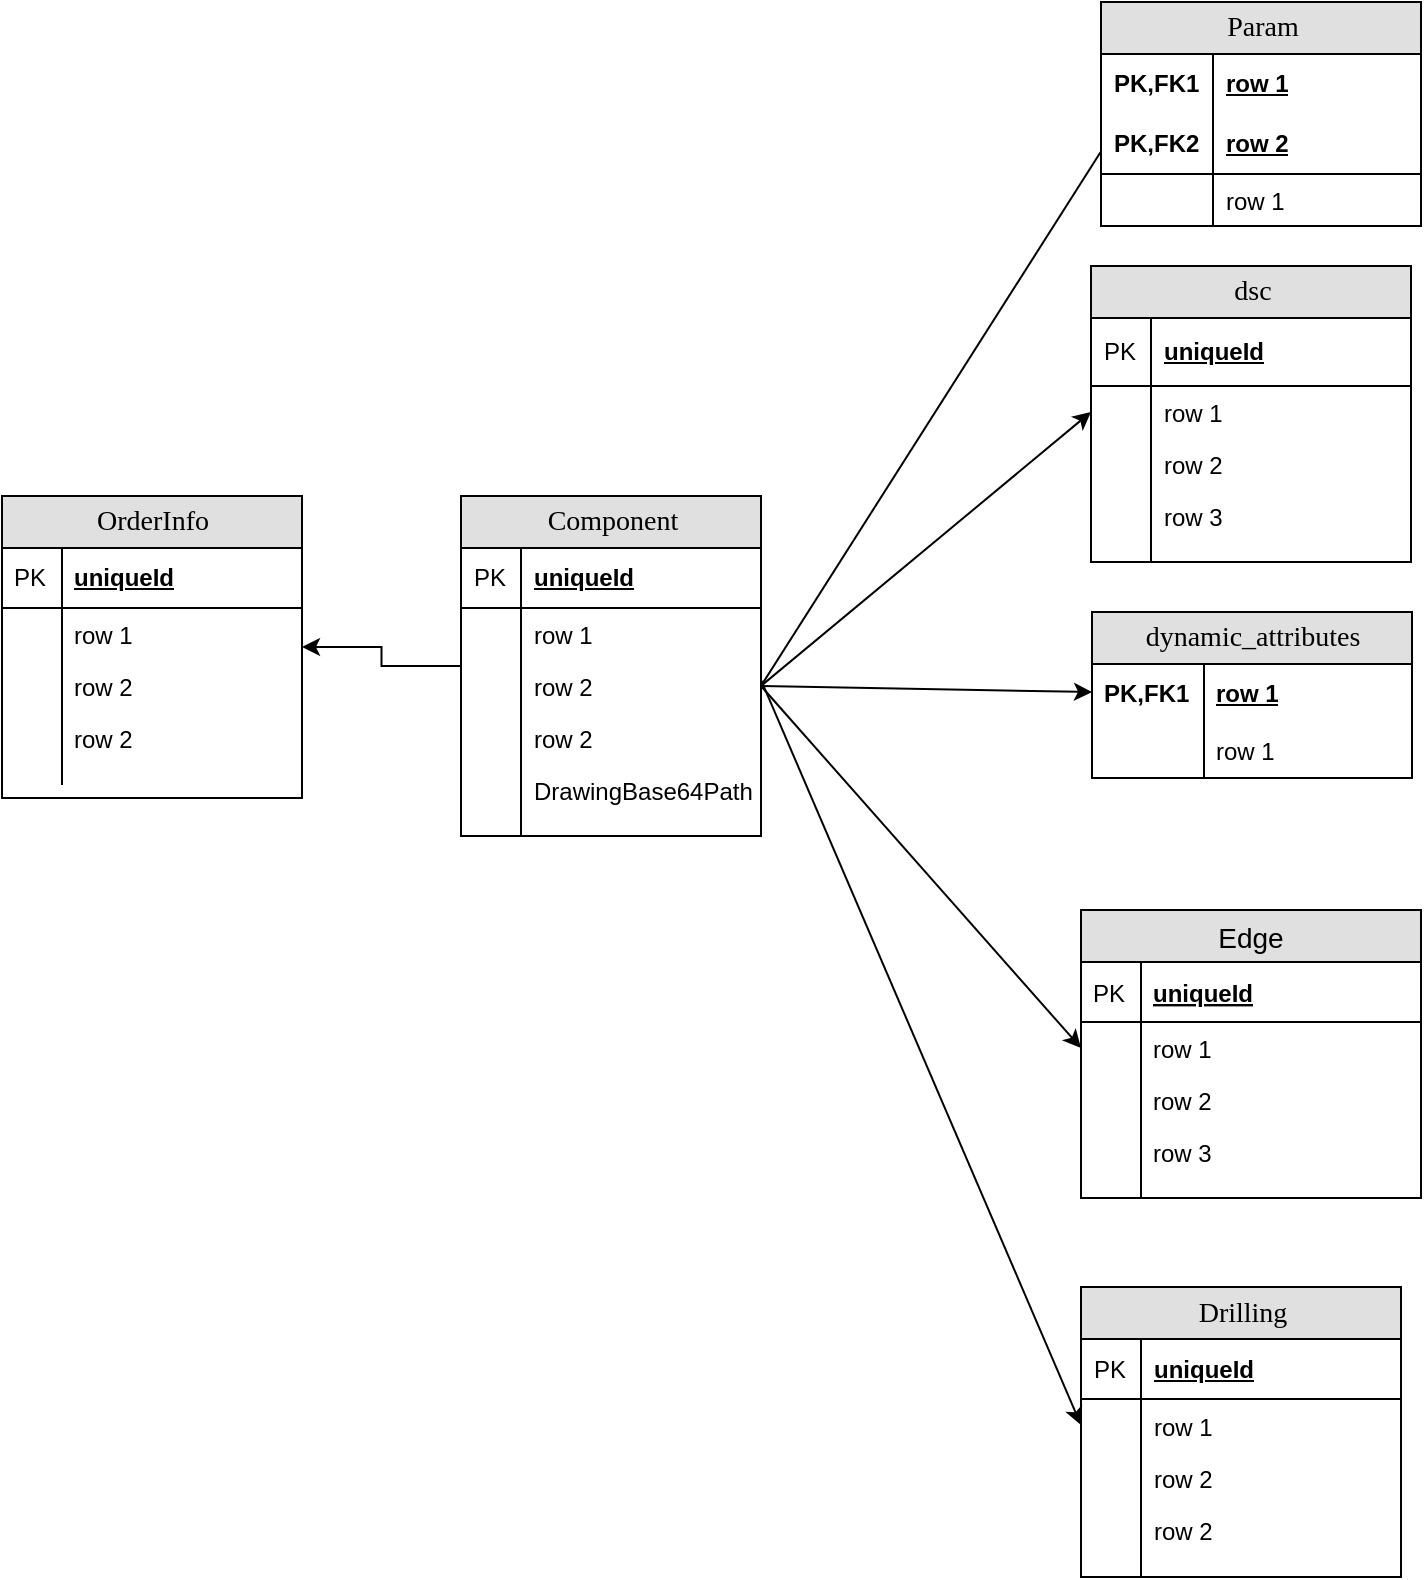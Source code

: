 <mxfile version="10.5.1" type="github"><diagram name="Page-1" id="e56a1550-8fbb-45ad-956c-1786394a9013"><mxGraphModel dx="1378" dy="743" grid="1" gridSize="10" guides="1" tooltips="1" connect="1" arrows="1" fold="1" page="1" pageScale="1" pageWidth="1100" pageHeight="850" background="#ffffff" math="0" shadow="0"><root><mxCell id="0"/><mxCell id="1" parent="0"/><mxCell id="5iMyA6-uQnSGtg28vs9G-86" value="" style="edgeStyle=orthogonalEdgeStyle;rounded=0;orthogonalLoop=1;jettySize=auto;html=1;" parent="1" source="2e49270ec7c68f3f-80" target="5iMyA6-uQnSGtg28vs9G-72" edge="1"><mxGeometry relative="1" as="geometry"/></mxCell><mxCell id="2e49270ec7c68f3f-80" value="Component" style="swimlane;html=1;fontStyle=0;childLayout=stackLayout;horizontal=1;startSize=26;fillColor=#e0e0e0;horizontalStack=0;resizeParent=1;resizeLast=0;collapsible=1;marginBottom=0;swimlaneFillColor=#ffffff;align=center;rounded=0;shadow=0;comic=0;labelBackgroundColor=none;strokeColor=#000000;strokeWidth=1;fontFamily=Verdana;fontSize=14;fontColor=#000000;" parent="1" vertex="1"><mxGeometry x="548.5" y="269" width="150" height="170" as="geometry"/></mxCell><mxCell id="2e49270ec7c68f3f-81" value="uniqueId" style="shape=partialRectangle;top=0;left=0;right=0;bottom=1;html=1;align=left;verticalAlign=middle;fillColor=none;spacingLeft=34;spacingRight=4;whiteSpace=wrap;overflow=hidden;rotatable=0;points=[[0,0.5],[1,0.5]];portConstraint=eastwest;dropTarget=0;fontStyle=5;" parent="2e49270ec7c68f3f-80" vertex="1"><mxGeometry y="26" width="150" height="30" as="geometry"/></mxCell><mxCell id="2e49270ec7c68f3f-82" value="PK" style="shape=partialRectangle;top=0;left=0;bottom=0;html=1;fillColor=none;align=left;verticalAlign=middle;spacingLeft=4;spacingRight=4;whiteSpace=wrap;overflow=hidden;rotatable=0;points=[];portConstraint=eastwest;part=1;" parent="2e49270ec7c68f3f-81" vertex="1" connectable="0"><mxGeometry width="30" height="30" as="geometry"/></mxCell><mxCell id="5iMyA6-uQnSGtg28vs9G-67" value="" style="endArrow=classic;html=1;exitX=1;exitY=0.5;exitDx=0;exitDy=0;" parent="2e49270ec7c68f3f-80" source="2e49270ec7c68f3f-85" edge="1"><mxGeometry width="50" height="50" relative="1" as="geometry"><mxPoint x="110" y="112" as="sourcePoint"/><mxPoint x="330" y="-188" as="targetPoint"/></mxGeometry></mxCell><mxCell id="2e49270ec7c68f3f-83" value="row 1" style="shape=partialRectangle;top=0;left=0;right=0;bottom=0;html=1;align=left;verticalAlign=top;fillColor=none;spacingLeft=34;spacingRight=4;whiteSpace=wrap;overflow=hidden;rotatable=0;points=[[0,0.5],[1,0.5]];portConstraint=eastwest;dropTarget=0;" parent="2e49270ec7c68f3f-80" vertex="1"><mxGeometry y="56" width="150" height="26" as="geometry"/></mxCell><mxCell id="2e49270ec7c68f3f-84" value="" style="shape=partialRectangle;top=0;left=0;bottom=0;html=1;fillColor=none;align=left;verticalAlign=top;spacingLeft=4;spacingRight=4;whiteSpace=wrap;overflow=hidden;rotatable=0;points=[];portConstraint=eastwest;part=1;" parent="2e49270ec7c68f3f-83" vertex="1" connectable="0"><mxGeometry width="30" height="26" as="geometry"/></mxCell><mxCell id="2e49270ec7c68f3f-85" value="row 2" style="shape=partialRectangle;top=0;left=0;right=0;bottom=0;html=1;align=left;verticalAlign=top;fillColor=none;spacingLeft=34;spacingRight=4;whiteSpace=wrap;overflow=hidden;rotatable=0;points=[[0,0.5],[1,0.5]];portConstraint=eastwest;dropTarget=0;" parent="2e49270ec7c68f3f-80" vertex="1"><mxGeometry y="82" width="150" height="26" as="geometry"/></mxCell><mxCell id="2e49270ec7c68f3f-86" value="" style="shape=partialRectangle;top=0;left=0;bottom=0;html=1;fillColor=none;align=left;verticalAlign=top;spacingLeft=4;spacingRight=4;whiteSpace=wrap;overflow=hidden;rotatable=0;points=[];portConstraint=eastwest;part=1;" parent="2e49270ec7c68f3f-85" vertex="1" connectable="0"><mxGeometry width="30" height="26" as="geometry"/></mxCell><mxCell id="5iMyA6-uQnSGtg28vs9G-1" value="row 2" style="shape=partialRectangle;top=0;left=0;right=0;bottom=0;html=1;align=left;verticalAlign=top;fillColor=none;spacingLeft=34;spacingRight=4;whiteSpace=wrap;overflow=hidden;rotatable=0;points=[[0,0.5],[1,0.5]];portConstraint=eastwest;dropTarget=0;" parent="2e49270ec7c68f3f-80" vertex="1"><mxGeometry y="108" width="150" height="26" as="geometry"/></mxCell><mxCell id="5iMyA6-uQnSGtg28vs9G-2" value="" style="shape=partialRectangle;top=0;left=0;bottom=0;html=1;fillColor=none;align=left;verticalAlign=top;spacingLeft=4;spacingRight=4;whiteSpace=wrap;overflow=hidden;rotatable=0;points=[];portConstraint=eastwest;part=1;" parent="5iMyA6-uQnSGtg28vs9G-1" vertex="1" connectable="0"><mxGeometry width="30" height="26" as="geometry"/></mxCell><mxCell id="2e49270ec7c68f3f-87" value="DrawingBase64Path" style="shape=partialRectangle;top=0;left=0;right=0;bottom=0;html=1;align=left;verticalAlign=top;fillColor=none;spacingLeft=34;spacingRight=4;whiteSpace=wrap;overflow=hidden;rotatable=0;points=[[0,0.5],[1,0.5]];portConstraint=eastwest;dropTarget=0;" parent="2e49270ec7c68f3f-80" vertex="1"><mxGeometry y="134" width="150" height="26" as="geometry"/></mxCell><mxCell id="2e49270ec7c68f3f-88" value="" style="shape=partialRectangle;top=0;left=0;bottom=0;html=1;fillColor=none;align=left;verticalAlign=top;spacingLeft=4;spacingRight=4;whiteSpace=wrap;overflow=hidden;rotatable=0;points=[];portConstraint=eastwest;part=1;" parent="2e49270ec7c68f3f-87" vertex="1" connectable="0"><mxGeometry width="30" height="26" as="geometry"/></mxCell><mxCell id="2e49270ec7c68f3f-89" value="" style="shape=partialRectangle;top=0;left=0;right=0;bottom=0;html=1;align=left;verticalAlign=top;fillColor=none;spacingLeft=34;spacingRight=4;whiteSpace=wrap;overflow=hidden;rotatable=0;points=[[0,0.5],[1,0.5]];portConstraint=eastwest;dropTarget=0;" parent="2e49270ec7c68f3f-80" vertex="1"><mxGeometry y="160" width="150" height="10" as="geometry"/></mxCell><mxCell id="2e49270ec7c68f3f-90" value="" style="shape=partialRectangle;top=0;left=0;bottom=0;html=1;fillColor=none;align=left;verticalAlign=top;spacingLeft=4;spacingRight=4;whiteSpace=wrap;overflow=hidden;rotatable=0;points=[];portConstraint=eastwest;part=1;" parent="2e49270ec7c68f3f-89" vertex="1" connectable="0"><mxGeometry width="30" height="10" as="geometry"/></mxCell><mxCell id="5iMyA6-uQnSGtg28vs9G-72" value="OrderInfo" style="swimlane;html=1;fontStyle=0;childLayout=stackLayout;horizontal=1;startSize=26;fillColor=#e0e0e0;horizontalStack=0;resizeParent=1;resizeLast=0;collapsible=1;marginBottom=0;swimlaneFillColor=#ffffff;align=center;rounded=0;shadow=0;comic=0;labelBackgroundColor=none;strokeColor=#000000;strokeWidth=1;fontFamily=Verdana;fontSize=14;fontColor=#000000;" parent="1" vertex="1"><mxGeometry x="319" y="269" width="150" height="151" as="geometry"/></mxCell><mxCell id="5iMyA6-uQnSGtg28vs9G-73" value="uniqueId" style="shape=partialRectangle;top=0;left=0;right=0;bottom=1;html=1;align=left;verticalAlign=middle;fillColor=none;spacingLeft=34;spacingRight=4;whiteSpace=wrap;overflow=hidden;rotatable=0;points=[[0,0.5],[1,0.5]];portConstraint=eastwest;dropTarget=0;fontStyle=5;" parent="5iMyA6-uQnSGtg28vs9G-72" vertex="1"><mxGeometry y="26" width="150" height="30" as="geometry"/></mxCell><mxCell id="5iMyA6-uQnSGtg28vs9G-74" value="PK" style="shape=partialRectangle;top=0;left=0;bottom=0;html=1;fillColor=none;align=left;verticalAlign=middle;spacingLeft=4;spacingRight=4;whiteSpace=wrap;overflow=hidden;rotatable=0;points=[];portConstraint=eastwest;part=1;" parent="5iMyA6-uQnSGtg28vs9G-73" vertex="1" connectable="0"><mxGeometry width="30" height="30" as="geometry"/></mxCell><mxCell id="5iMyA6-uQnSGtg28vs9G-76" value="row 1" style="shape=partialRectangle;top=0;left=0;right=0;bottom=0;html=1;align=left;verticalAlign=top;fillColor=none;spacingLeft=34;spacingRight=4;whiteSpace=wrap;overflow=hidden;rotatable=0;points=[[0,0.5],[1,0.5]];portConstraint=eastwest;dropTarget=0;" parent="5iMyA6-uQnSGtg28vs9G-72" vertex="1"><mxGeometry y="56" width="150" height="26" as="geometry"/></mxCell><mxCell id="5iMyA6-uQnSGtg28vs9G-77" value="" style="shape=partialRectangle;top=0;left=0;bottom=0;html=1;fillColor=none;align=left;verticalAlign=top;spacingLeft=4;spacingRight=4;whiteSpace=wrap;overflow=hidden;rotatable=0;points=[];portConstraint=eastwest;part=1;" parent="5iMyA6-uQnSGtg28vs9G-76" vertex="1" connectable="0"><mxGeometry width="30" height="26" as="geometry"/></mxCell><mxCell id="5iMyA6-uQnSGtg28vs9G-78" value="row 2" style="shape=partialRectangle;top=0;left=0;right=0;bottom=0;html=1;align=left;verticalAlign=top;fillColor=none;spacingLeft=34;spacingRight=4;whiteSpace=wrap;overflow=hidden;rotatable=0;points=[[0,0.5],[1,0.5]];portConstraint=eastwest;dropTarget=0;" parent="5iMyA6-uQnSGtg28vs9G-72" vertex="1"><mxGeometry y="82" width="150" height="26" as="geometry"/></mxCell><mxCell id="5iMyA6-uQnSGtg28vs9G-79" value="" style="shape=partialRectangle;top=0;left=0;bottom=0;html=1;fillColor=none;align=left;verticalAlign=top;spacingLeft=4;spacingRight=4;whiteSpace=wrap;overflow=hidden;rotatable=0;points=[];portConstraint=eastwest;part=1;" parent="5iMyA6-uQnSGtg28vs9G-78" vertex="1" connectable="0"><mxGeometry width="30" height="26" as="geometry"/></mxCell><mxCell id="5iMyA6-uQnSGtg28vs9G-80" value="row 2" style="shape=partialRectangle;top=0;left=0;right=0;bottom=0;html=1;align=left;verticalAlign=top;fillColor=none;spacingLeft=34;spacingRight=4;whiteSpace=wrap;overflow=hidden;rotatable=0;points=[[0,0.5],[1,0.5]];portConstraint=eastwest;dropTarget=0;" parent="5iMyA6-uQnSGtg28vs9G-72" vertex="1"><mxGeometry y="108" width="150" height="26" as="geometry"/></mxCell><mxCell id="5iMyA6-uQnSGtg28vs9G-81" value="" style="shape=partialRectangle;top=0;left=0;bottom=0;html=1;fillColor=none;align=left;verticalAlign=top;spacingLeft=4;spacingRight=4;whiteSpace=wrap;overflow=hidden;rotatable=0;points=[];portConstraint=eastwest;part=1;" parent="5iMyA6-uQnSGtg28vs9G-80" vertex="1" connectable="0"><mxGeometry width="30" height="26" as="geometry"/></mxCell><mxCell id="5iMyA6-uQnSGtg28vs9G-84" value="" style="shape=partialRectangle;top=0;left=0;right=0;bottom=0;html=1;align=left;verticalAlign=top;fillColor=none;spacingLeft=34;spacingRight=4;whiteSpace=wrap;overflow=hidden;rotatable=0;points=[[0,0.5],[1,0.5]];portConstraint=eastwest;dropTarget=0;" parent="5iMyA6-uQnSGtg28vs9G-72" vertex="1"><mxGeometry y="134" width="150" height="10" as="geometry"/></mxCell><mxCell id="5iMyA6-uQnSGtg28vs9G-85" value="" style="shape=partialRectangle;top=0;left=0;bottom=0;html=1;fillColor=none;align=left;verticalAlign=top;spacingLeft=4;spacingRight=4;whiteSpace=wrap;overflow=hidden;rotatable=0;points=[];portConstraint=eastwest;part=1;" parent="5iMyA6-uQnSGtg28vs9G-84" vertex="1" connectable="0"><mxGeometry width="30" height="10" as="geometry"/></mxCell><mxCell id="5iMyA6-uQnSGtg28vs9G-15" value="Drilling" style="swimlane;html=1;fontStyle=0;childLayout=stackLayout;horizontal=1;startSize=26;fillColor=#e0e0e0;horizontalStack=0;resizeParent=1;resizeLast=0;collapsible=1;marginBottom=0;swimlaneFillColor=#ffffff;align=center;rounded=0;shadow=0;comic=0;labelBackgroundColor=none;strokeColor=#000000;strokeWidth=1;fontFamily=Verdana;fontSize=14;fontColor=#000000;" parent="1" vertex="1"><mxGeometry x="858.5" y="664.5" width="160" height="145" as="geometry"/></mxCell><mxCell id="5iMyA6-uQnSGtg28vs9G-16" value="uniqueId" style="shape=partialRectangle;top=0;left=0;right=0;bottom=1;html=1;align=left;verticalAlign=middle;fillColor=none;spacingLeft=34;spacingRight=4;whiteSpace=wrap;overflow=hidden;rotatable=0;points=[[0,0.5],[1,0.5]];portConstraint=eastwest;dropTarget=0;fontStyle=5;" parent="5iMyA6-uQnSGtg28vs9G-15" vertex="1"><mxGeometry y="26" width="160" height="30" as="geometry"/></mxCell><mxCell id="5iMyA6-uQnSGtg28vs9G-17" value="PK" style="shape=partialRectangle;top=0;left=0;bottom=0;html=1;fillColor=none;align=left;verticalAlign=middle;spacingLeft=4;spacingRight=4;whiteSpace=wrap;overflow=hidden;rotatable=0;points=[];portConstraint=eastwest;part=1;" parent="5iMyA6-uQnSGtg28vs9G-16" vertex="1" connectable="0"><mxGeometry width="30" height="30" as="geometry"/></mxCell><mxCell id="5iMyA6-uQnSGtg28vs9G-18" value="row 1" style="shape=partialRectangle;top=0;left=0;right=0;bottom=0;html=1;align=left;verticalAlign=top;fillColor=none;spacingLeft=34;spacingRight=4;whiteSpace=wrap;overflow=hidden;rotatable=0;points=[[0,0.5],[1,0.5]];portConstraint=eastwest;dropTarget=0;" parent="5iMyA6-uQnSGtg28vs9G-15" vertex="1"><mxGeometry y="56" width="160" height="26" as="geometry"/></mxCell><mxCell id="5iMyA6-uQnSGtg28vs9G-19" value="" style="shape=partialRectangle;top=0;left=0;bottom=0;html=1;fillColor=none;align=left;verticalAlign=top;spacingLeft=4;spacingRight=4;whiteSpace=wrap;overflow=hidden;rotatable=0;points=[];portConstraint=eastwest;part=1;" parent="5iMyA6-uQnSGtg28vs9G-18" vertex="1" connectable="0"><mxGeometry width="30" height="26" as="geometry"/></mxCell><mxCell id="5iMyA6-uQnSGtg28vs9G-20" value="row 2" style="shape=partialRectangle;top=0;left=0;right=0;bottom=0;html=1;align=left;verticalAlign=top;fillColor=none;spacingLeft=34;spacingRight=4;whiteSpace=wrap;overflow=hidden;rotatable=0;points=[[0,0.5],[1,0.5]];portConstraint=eastwest;dropTarget=0;" parent="5iMyA6-uQnSGtg28vs9G-15" vertex="1"><mxGeometry y="82" width="160" height="26" as="geometry"/></mxCell><mxCell id="5iMyA6-uQnSGtg28vs9G-21" value="" style="shape=partialRectangle;top=0;left=0;bottom=0;html=1;fillColor=none;align=left;verticalAlign=top;spacingLeft=4;spacingRight=4;whiteSpace=wrap;overflow=hidden;rotatable=0;points=[];portConstraint=eastwest;part=1;" parent="5iMyA6-uQnSGtg28vs9G-20" vertex="1" connectable="0"><mxGeometry width="30" height="26" as="geometry"/></mxCell><mxCell id="5iMyA6-uQnSGtg28vs9G-22" value="row 2" style="shape=partialRectangle;top=0;left=0;right=0;bottom=0;html=1;align=left;verticalAlign=top;fillColor=none;spacingLeft=34;spacingRight=4;whiteSpace=wrap;overflow=hidden;rotatable=0;points=[[0,0.5],[1,0.5]];portConstraint=eastwest;dropTarget=0;" parent="5iMyA6-uQnSGtg28vs9G-15" vertex="1"><mxGeometry y="108" width="160" height="26" as="geometry"/></mxCell><mxCell id="5iMyA6-uQnSGtg28vs9G-23" value="" style="shape=partialRectangle;top=0;left=0;bottom=0;html=1;fillColor=none;align=left;verticalAlign=top;spacingLeft=4;spacingRight=4;whiteSpace=wrap;overflow=hidden;rotatable=0;points=[];portConstraint=eastwest;part=1;" parent="5iMyA6-uQnSGtg28vs9G-22" vertex="1" connectable="0"><mxGeometry width="30" height="26" as="geometry"/></mxCell><mxCell id="5iMyA6-uQnSGtg28vs9G-26" value="" style="shape=partialRectangle;top=0;left=0;right=0;bottom=0;html=1;align=left;verticalAlign=top;fillColor=none;spacingLeft=34;spacingRight=4;whiteSpace=wrap;overflow=hidden;rotatable=0;points=[[0,0.5],[1,0.5]];portConstraint=eastwest;dropTarget=0;" parent="5iMyA6-uQnSGtg28vs9G-15" vertex="1"><mxGeometry y="134" width="160" height="10" as="geometry"/></mxCell><mxCell id="5iMyA6-uQnSGtg28vs9G-27" value="" style="shape=partialRectangle;top=0;left=0;bottom=0;html=1;fillColor=none;align=left;verticalAlign=top;spacingLeft=4;spacingRight=4;whiteSpace=wrap;overflow=hidden;rotatable=0;points=[];portConstraint=eastwest;part=1;" parent="5iMyA6-uQnSGtg28vs9G-26" vertex="1" connectable="0"><mxGeometry width="30" height="10" as="geometry"/></mxCell><mxCell id="5iMyA6-uQnSGtg28vs9G-29" value="Param" style="swimlane;html=1;fontStyle=0;childLayout=stackLayout;horizontal=1;startSize=26;fillColor=#e0e0e0;horizontalStack=0;resizeParent=1;resizeLast=0;collapsible=1;marginBottom=0;swimlaneFillColor=#ffffff;align=center;rounded=0;shadow=0;comic=0;labelBackgroundColor=none;strokeColor=#000000;strokeWidth=1;fontFamily=Verdana;fontSize=14;fontColor=#000000;" parent="1" vertex="1"><mxGeometry x="868.5" y="22" width="160" height="112" as="geometry"/></mxCell><mxCell id="5iMyA6-uQnSGtg28vs9G-30" value="row 1" style="shape=partialRectangle;top=0;left=0;right=0;bottom=0;html=1;align=left;verticalAlign=middle;fillColor=none;spacingLeft=60;spacingRight=4;whiteSpace=wrap;overflow=hidden;rotatable=0;points=[[0,0.5],[1,0.5]];portConstraint=eastwest;dropTarget=0;fontStyle=5;" parent="5iMyA6-uQnSGtg28vs9G-29" vertex="1"><mxGeometry y="26" width="160" height="30" as="geometry"/></mxCell><mxCell id="5iMyA6-uQnSGtg28vs9G-31" value="PK,FK1" style="shape=partialRectangle;fontStyle=1;top=0;left=0;bottom=0;html=1;fillColor=none;align=left;verticalAlign=middle;spacingLeft=4;spacingRight=4;whiteSpace=wrap;overflow=hidden;rotatable=0;points=[];portConstraint=eastwest;part=1;" parent="5iMyA6-uQnSGtg28vs9G-30" vertex="1" connectable="0"><mxGeometry width="56" height="30" as="geometry"/></mxCell><mxCell id="5iMyA6-uQnSGtg28vs9G-32" value="row 2" style="shape=partialRectangle;top=0;left=0;right=0;bottom=1;html=1;align=left;verticalAlign=middle;fillColor=none;spacingLeft=60;spacingRight=4;whiteSpace=wrap;overflow=hidden;rotatable=0;points=[[0,0.5],[1,0.5]];portConstraint=eastwest;dropTarget=0;fontStyle=5;" parent="5iMyA6-uQnSGtg28vs9G-29" vertex="1"><mxGeometry y="56" width="160" height="30" as="geometry"/></mxCell><mxCell id="5iMyA6-uQnSGtg28vs9G-33" value="PK,FK2" style="shape=partialRectangle;fontStyle=1;top=0;left=0;bottom=0;html=1;fillColor=none;align=left;verticalAlign=middle;spacingLeft=4;spacingRight=4;whiteSpace=wrap;overflow=hidden;rotatable=0;points=[];portConstraint=eastwest;part=1;" parent="5iMyA6-uQnSGtg28vs9G-32" vertex="1" connectable="0"><mxGeometry width="56" height="30" as="geometry"/></mxCell><mxCell id="5iMyA6-uQnSGtg28vs9G-34" value="row 1" style="shape=partialRectangle;top=0;left=0;right=0;bottom=0;html=1;align=left;verticalAlign=top;fillColor=none;spacingLeft=60;spacingRight=4;whiteSpace=wrap;overflow=hidden;rotatable=0;points=[[0,0.5],[1,0.5]];portConstraint=eastwest;dropTarget=0;" parent="5iMyA6-uQnSGtg28vs9G-29" vertex="1"><mxGeometry y="86" width="160" height="26" as="geometry"/></mxCell><mxCell id="5iMyA6-uQnSGtg28vs9G-35" value="" style="shape=partialRectangle;top=0;left=0;bottom=0;html=1;fillColor=none;align=left;verticalAlign=top;spacingLeft=4;spacingRight=4;whiteSpace=wrap;overflow=hidden;rotatable=0;points=[];portConstraint=eastwest;part=1;" parent="5iMyA6-uQnSGtg28vs9G-34" vertex="1" connectable="0"><mxGeometry width="56" height="26" as="geometry"/></mxCell><mxCell id="5iMyA6-uQnSGtg28vs9G-36" value="dsc" style="swimlane;html=1;fontStyle=0;childLayout=stackLayout;horizontal=1;startSize=26;fillColor=#e0e0e0;horizontalStack=0;resizeParent=1;resizeLast=0;collapsible=1;marginBottom=0;swimlaneFillColor=#ffffff;align=center;rounded=0;shadow=0;comic=0;labelBackgroundColor=none;strokeColor=#000000;strokeWidth=1;fontFamily=Verdana;fontSize=14;fontColor=#000000;" parent="1" vertex="1"><mxGeometry x="863.5" y="154" width="160" height="148" as="geometry"/></mxCell><mxCell id="5iMyA6-uQnSGtg28vs9G-37" value="uniqueId" style="shape=partialRectangle;top=0;left=0;right=0;bottom=1;html=1;align=left;verticalAlign=middle;fillColor=none;spacingLeft=34;spacingRight=4;whiteSpace=wrap;overflow=hidden;rotatable=0;points=[[0,0.5],[1,0.5]];portConstraint=eastwest;dropTarget=0;fontStyle=5;" parent="5iMyA6-uQnSGtg28vs9G-36" vertex="1"><mxGeometry y="26" width="160" height="34" as="geometry"/></mxCell><mxCell id="5iMyA6-uQnSGtg28vs9G-38" value="PK" style="shape=partialRectangle;top=0;left=0;bottom=0;html=1;fillColor=none;align=left;verticalAlign=middle;spacingLeft=4;spacingRight=4;whiteSpace=wrap;overflow=hidden;rotatable=0;points=[];portConstraint=eastwest;part=1;" parent="5iMyA6-uQnSGtg28vs9G-37" vertex="1" connectable="0"><mxGeometry width="30" height="34" as="geometry"/></mxCell><mxCell id="5iMyA6-uQnSGtg28vs9G-39" value="row 1" style="shape=partialRectangle;top=0;left=0;right=0;bottom=0;html=1;align=left;verticalAlign=top;fillColor=none;spacingLeft=34;spacingRight=4;whiteSpace=wrap;overflow=hidden;rotatable=0;points=[[0,0.5],[1,0.5]];portConstraint=eastwest;dropTarget=0;" parent="5iMyA6-uQnSGtg28vs9G-36" vertex="1"><mxGeometry y="60" width="160" height="26" as="geometry"/></mxCell><mxCell id="5iMyA6-uQnSGtg28vs9G-40" value="" style="shape=partialRectangle;top=0;left=0;bottom=0;html=1;fillColor=none;align=left;verticalAlign=top;spacingLeft=4;spacingRight=4;whiteSpace=wrap;overflow=hidden;rotatable=0;points=[];portConstraint=eastwest;part=1;" parent="5iMyA6-uQnSGtg28vs9G-39" vertex="1" connectable="0"><mxGeometry width="30" height="26" as="geometry"/></mxCell><mxCell id="5iMyA6-uQnSGtg28vs9G-41" value="row 2" style="shape=partialRectangle;top=0;left=0;right=0;bottom=0;html=1;align=left;verticalAlign=top;fillColor=none;spacingLeft=34;spacingRight=4;whiteSpace=wrap;overflow=hidden;rotatable=0;points=[[0,0.5],[1,0.5]];portConstraint=eastwest;dropTarget=0;" parent="5iMyA6-uQnSGtg28vs9G-36" vertex="1"><mxGeometry y="86" width="160" height="26" as="geometry"/></mxCell><mxCell id="5iMyA6-uQnSGtg28vs9G-42" value="" style="shape=partialRectangle;top=0;left=0;bottom=0;html=1;fillColor=none;align=left;verticalAlign=top;spacingLeft=4;spacingRight=4;whiteSpace=wrap;overflow=hidden;rotatable=0;points=[];portConstraint=eastwest;part=1;" parent="5iMyA6-uQnSGtg28vs9G-41" vertex="1" connectable="0"><mxGeometry width="30" height="26" as="geometry"/></mxCell><mxCell id="5iMyA6-uQnSGtg28vs9G-43" value="row 3" style="shape=partialRectangle;top=0;left=0;right=0;bottom=0;html=1;align=left;verticalAlign=top;fillColor=none;spacingLeft=34;spacingRight=4;whiteSpace=wrap;overflow=hidden;rotatable=0;points=[[0,0.5],[1,0.5]];portConstraint=eastwest;dropTarget=0;" parent="5iMyA6-uQnSGtg28vs9G-36" vertex="1"><mxGeometry y="112" width="160" height="26" as="geometry"/></mxCell><mxCell id="5iMyA6-uQnSGtg28vs9G-44" value="" style="shape=partialRectangle;top=0;left=0;bottom=0;html=1;fillColor=none;align=left;verticalAlign=top;spacingLeft=4;spacingRight=4;whiteSpace=wrap;overflow=hidden;rotatable=0;points=[];portConstraint=eastwest;part=1;" parent="5iMyA6-uQnSGtg28vs9G-43" vertex="1" connectable="0"><mxGeometry width="30" height="26" as="geometry"/></mxCell><mxCell id="5iMyA6-uQnSGtg28vs9G-45" value="" style="shape=partialRectangle;top=0;left=0;right=0;bottom=0;html=1;align=left;verticalAlign=top;fillColor=none;spacingLeft=34;spacingRight=4;whiteSpace=wrap;overflow=hidden;rotatable=0;points=[[0,0.5],[1,0.5]];portConstraint=eastwest;dropTarget=0;" parent="5iMyA6-uQnSGtg28vs9G-36" vertex="1"><mxGeometry y="138" width="160" height="10" as="geometry"/></mxCell><mxCell id="5iMyA6-uQnSGtg28vs9G-46" value="" style="shape=partialRectangle;top=0;left=0;bottom=0;html=1;fillColor=none;align=left;verticalAlign=top;spacingLeft=4;spacingRight=4;whiteSpace=wrap;overflow=hidden;rotatable=0;points=[];portConstraint=eastwest;part=1;" parent="5iMyA6-uQnSGtg28vs9G-45" vertex="1" connectable="0"><mxGeometry width="30" height="10" as="geometry"/></mxCell><mxCell id="5iMyA6-uQnSGtg28vs9G-47" value="dynamic_attributes" style="swimlane;html=1;fontStyle=0;childLayout=stackLayout;horizontal=1;startSize=26;fillColor=#e0e0e0;horizontalStack=0;resizeParent=1;resizeLast=0;collapsible=1;marginBottom=0;swimlaneFillColor=#ffffff;align=center;rounded=0;shadow=0;comic=0;labelBackgroundColor=none;strokeColor=#000000;strokeWidth=1;fontFamily=Verdana;fontSize=14;fontColor=#000000;" parent="1" vertex="1"><mxGeometry x="864" y="327" width="160" height="83" as="geometry"/></mxCell><mxCell id="5iMyA6-uQnSGtg28vs9G-48" value="row 1" style="shape=partialRectangle;top=0;left=0;right=0;bottom=0;html=1;align=left;verticalAlign=middle;fillColor=none;spacingLeft=60;spacingRight=4;whiteSpace=wrap;overflow=hidden;rotatable=0;points=[[0,0.5],[1,0.5]];portConstraint=eastwest;dropTarget=0;fontStyle=5;" parent="5iMyA6-uQnSGtg28vs9G-47" vertex="1"><mxGeometry y="26" width="160" height="30" as="geometry"/></mxCell><mxCell id="5iMyA6-uQnSGtg28vs9G-49" value="PK,FK1" style="shape=partialRectangle;fontStyle=1;top=0;left=0;bottom=0;html=1;fillColor=none;align=left;verticalAlign=middle;spacingLeft=4;spacingRight=4;whiteSpace=wrap;overflow=hidden;rotatable=0;points=[];portConstraint=eastwest;part=1;" parent="5iMyA6-uQnSGtg28vs9G-48" vertex="1" connectable="0"><mxGeometry width="56" height="30" as="geometry"/></mxCell><mxCell id="5iMyA6-uQnSGtg28vs9G-52" value="row 1" style="shape=partialRectangle;top=0;left=0;right=0;bottom=0;html=1;align=left;verticalAlign=top;fillColor=none;spacingLeft=60;spacingRight=4;whiteSpace=wrap;overflow=hidden;rotatable=0;points=[[0,0.5],[1,0.5]];portConstraint=eastwest;dropTarget=0;" parent="5iMyA6-uQnSGtg28vs9G-47" vertex="1"><mxGeometry y="56" width="160" height="26" as="geometry"/></mxCell><mxCell id="5iMyA6-uQnSGtg28vs9G-53" value="" style="shape=partialRectangle;top=0;left=0;bottom=0;html=1;fillColor=none;align=left;verticalAlign=top;spacingLeft=4;spacingRight=4;whiteSpace=wrap;overflow=hidden;rotatable=0;points=[];portConstraint=eastwest;part=1;" parent="5iMyA6-uQnSGtg28vs9G-52" vertex="1" connectable="0"><mxGeometry width="56" height="26" as="geometry"/></mxCell><mxCell id="5iMyA6-uQnSGtg28vs9G-54" value="Edge" style="swimlane;fontStyle=0;childLayout=stackLayout;horizontal=1;startSize=26;fillColor=#e0e0e0;horizontalStack=0;resizeParent=1;resizeParentMax=0;resizeLast=0;collapsible=1;marginBottom=0;swimlaneFillColor=#ffffff;align=center;fontSize=14;" parent="1" vertex="1"><mxGeometry x="858.5" y="476" width="170" height="144" as="geometry"/></mxCell><mxCell id="5iMyA6-uQnSGtg28vs9G-55" value="uniqueId" style="shape=partialRectangle;top=0;left=0;right=0;bottom=1;align=left;verticalAlign=middle;fillColor=none;spacingLeft=34;spacingRight=4;overflow=hidden;rotatable=0;points=[[0,0.5],[1,0.5]];portConstraint=eastwest;dropTarget=0;fontStyle=5;fontSize=12;" parent="5iMyA6-uQnSGtg28vs9G-54" vertex="1"><mxGeometry y="26" width="170" height="30" as="geometry"/></mxCell><mxCell id="5iMyA6-uQnSGtg28vs9G-56" value="PK" style="shape=partialRectangle;top=0;left=0;bottom=0;fillColor=none;align=left;verticalAlign=middle;spacingLeft=4;spacingRight=4;overflow=hidden;rotatable=0;points=[];portConstraint=eastwest;part=1;fontSize=12;" parent="5iMyA6-uQnSGtg28vs9G-55" vertex="1" connectable="0"><mxGeometry width="30" height="30" as="geometry"/></mxCell><mxCell id="5iMyA6-uQnSGtg28vs9G-57" value="row 1" style="shape=partialRectangle;top=0;left=0;right=0;bottom=0;align=left;verticalAlign=top;fillColor=none;spacingLeft=34;spacingRight=4;overflow=hidden;rotatable=0;points=[[0,0.5],[1,0.5]];portConstraint=eastwest;dropTarget=0;fontSize=12;" parent="5iMyA6-uQnSGtg28vs9G-54" vertex="1"><mxGeometry y="56" width="170" height="26" as="geometry"/></mxCell><mxCell id="5iMyA6-uQnSGtg28vs9G-58" value="" style="shape=partialRectangle;top=0;left=0;bottom=0;fillColor=none;align=left;verticalAlign=top;spacingLeft=4;spacingRight=4;overflow=hidden;rotatable=0;points=[];portConstraint=eastwest;part=1;fontSize=12;" parent="5iMyA6-uQnSGtg28vs9G-57" vertex="1" connectable="0"><mxGeometry width="30" height="26" as="geometry"/></mxCell><mxCell id="5iMyA6-uQnSGtg28vs9G-59" value="row 2" style="shape=partialRectangle;top=0;left=0;right=0;bottom=0;align=left;verticalAlign=top;fillColor=none;spacingLeft=34;spacingRight=4;overflow=hidden;rotatable=0;points=[[0,0.5],[1,0.5]];portConstraint=eastwest;dropTarget=0;fontSize=12;" parent="5iMyA6-uQnSGtg28vs9G-54" vertex="1"><mxGeometry y="82" width="170" height="26" as="geometry"/></mxCell><mxCell id="5iMyA6-uQnSGtg28vs9G-60" value="" style="shape=partialRectangle;top=0;left=0;bottom=0;fillColor=none;align=left;verticalAlign=top;spacingLeft=4;spacingRight=4;overflow=hidden;rotatable=0;points=[];portConstraint=eastwest;part=1;fontSize=12;" parent="5iMyA6-uQnSGtg28vs9G-59" vertex="1" connectable="0"><mxGeometry width="30" height="26" as="geometry"/></mxCell><mxCell id="5iMyA6-uQnSGtg28vs9G-61" value="row 3" style="shape=partialRectangle;top=0;left=0;right=0;bottom=0;align=left;verticalAlign=top;fillColor=none;spacingLeft=34;spacingRight=4;overflow=hidden;rotatable=0;points=[[0,0.5],[1,0.5]];portConstraint=eastwest;dropTarget=0;fontSize=12;" parent="5iMyA6-uQnSGtg28vs9G-54" vertex="1"><mxGeometry y="108" width="170" height="26" as="geometry"/></mxCell><mxCell id="5iMyA6-uQnSGtg28vs9G-62" value="" style="shape=partialRectangle;top=0;left=0;bottom=0;fillColor=none;align=left;verticalAlign=top;spacingLeft=4;spacingRight=4;overflow=hidden;rotatable=0;points=[];portConstraint=eastwest;part=1;fontSize=12;" parent="5iMyA6-uQnSGtg28vs9G-61" vertex="1" connectable="0"><mxGeometry width="30" height="26" as="geometry"/></mxCell><mxCell id="5iMyA6-uQnSGtg28vs9G-63" value="" style="shape=partialRectangle;top=0;left=0;right=0;bottom=0;align=left;verticalAlign=top;fillColor=none;spacingLeft=34;spacingRight=4;overflow=hidden;rotatable=0;points=[[0,0.5],[1,0.5]];portConstraint=eastwest;dropTarget=0;fontSize=12;" parent="5iMyA6-uQnSGtg28vs9G-54" vertex="1"><mxGeometry y="134" width="170" height="10" as="geometry"/></mxCell><mxCell id="5iMyA6-uQnSGtg28vs9G-64" value="" style="shape=partialRectangle;top=0;left=0;bottom=0;fillColor=none;align=left;verticalAlign=top;spacingLeft=4;spacingRight=4;overflow=hidden;rotatable=0;points=[];portConstraint=eastwest;part=1;fontSize=12;" parent="5iMyA6-uQnSGtg28vs9G-63" vertex="1" connectable="0"><mxGeometry width="30" height="10" as="geometry"/></mxCell><mxCell id="5iMyA6-uQnSGtg28vs9G-68" value="" style="endArrow=classic;html=1;exitX=1;exitY=0.5;exitDx=0;exitDy=0;entryX=0;entryY=0.5;entryDx=0;entryDy=0;" parent="1" source="2e49270ec7c68f3f-85" target="5iMyA6-uQnSGtg28vs9G-39" edge="1"><mxGeometry width="50" height="50" relative="1" as="geometry"><mxPoint x="708.676" y="374.059" as="sourcePoint"/><mxPoint x="888.5" y="91" as="targetPoint"/></mxGeometry></mxCell><mxCell id="5iMyA6-uQnSGtg28vs9G-69" value="" style="endArrow=classic;html=1;exitX=1;exitY=0.5;exitDx=0;exitDy=0;" parent="1" source="2e49270ec7c68f3f-85" target="5iMyA6-uQnSGtg28vs9G-47" edge="1"><mxGeometry width="50" height="50" relative="1" as="geometry"><mxPoint x="718.676" y="384.059" as="sourcePoint"/><mxPoint x="898.5" y="101" as="targetPoint"/></mxGeometry></mxCell><mxCell id="5iMyA6-uQnSGtg28vs9G-70" value="" style="endArrow=classic;html=1;entryX=0;entryY=0.5;entryDx=0;entryDy=0;exitX=1;exitY=0.5;exitDx=0;exitDy=0;" parent="1" source="2e49270ec7c68f3f-85" target="5iMyA6-uQnSGtg28vs9G-57" edge="1"><mxGeometry width="50" height="50" relative="1" as="geometry"><mxPoint x="708.5" y="361" as="sourcePoint"/><mxPoint x="908.5" y="111" as="targetPoint"/></mxGeometry></mxCell><mxCell id="5iMyA6-uQnSGtg28vs9G-71" value="" style="endArrow=classic;html=1;entryX=0;entryY=0.5;entryDx=0;entryDy=0;" parent="1" target="5iMyA6-uQnSGtg28vs9G-18" edge="1"><mxGeometry width="50" height="50" relative="1" as="geometry"><mxPoint x="698.5" y="361" as="sourcePoint"/><mxPoint x="918.5" y="121" as="targetPoint"/></mxGeometry></mxCell></root></mxGraphModel></diagram></mxfile>
